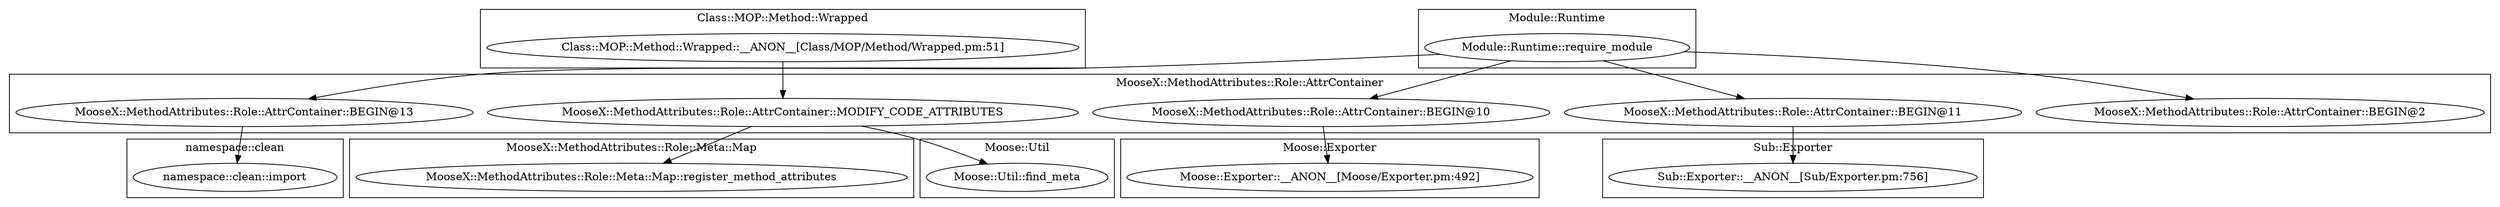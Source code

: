 digraph {
graph [overlap=false]
subgraph cluster_MooseX_MethodAttributes_Role_AttrContainer {
	label="MooseX::MethodAttributes::Role::AttrContainer";
	"MooseX::MethodAttributes::Role::AttrContainer::BEGIN@13";
	"MooseX::MethodAttributes::Role::AttrContainer::MODIFY_CODE_ATTRIBUTES";
	"MooseX::MethodAttributes::Role::AttrContainer::BEGIN@10";
	"MooseX::MethodAttributes::Role::AttrContainer::BEGIN@11";
	"MooseX::MethodAttributes::Role::AttrContainer::BEGIN@2";
}
subgraph cluster_MooseX_MethodAttributes_Role_Meta_Map {
	label="MooseX::MethodAttributes::Role::Meta::Map";
	"MooseX::MethodAttributes::Role::Meta::Map::register_method_attributes";
}
subgraph cluster_namespace_clean {
	label="namespace::clean";
	"namespace::clean::import";
}
subgraph cluster_Class_MOP_Method_Wrapped {
	label="Class::MOP::Method::Wrapped";
	"Class::MOP::Method::Wrapped::__ANON__[Class/MOP/Method/Wrapped.pm:51]";
}
subgraph cluster_Module_Runtime {
	label="Module::Runtime";
	"Module::Runtime::require_module";
}
subgraph cluster_Moose_Exporter {
	label="Moose::Exporter";
	"Moose::Exporter::__ANON__[Moose/Exporter.pm:492]";
}
subgraph cluster_Sub_Exporter {
	label="Sub::Exporter";
	"Sub::Exporter::__ANON__[Sub/Exporter.pm:756]";
}
subgraph cluster_Moose_Util {
	label="Moose::Util";
	"Moose::Util::find_meta";
}
"Module::Runtime::require_module" -> "MooseX::MethodAttributes::Role::AttrContainer::BEGIN@10";
"Class::MOP::Method::Wrapped::__ANON__[Class/MOP/Method/Wrapped.pm:51]" -> "MooseX::MethodAttributes::Role::AttrContainer::MODIFY_CODE_ATTRIBUTES";
"MooseX::MethodAttributes::Role::AttrContainer::BEGIN@11" -> "Sub::Exporter::__ANON__[Sub/Exporter.pm:756]";
"MooseX::MethodAttributes::Role::AttrContainer::BEGIN@13" -> "namespace::clean::import";
"Module::Runtime::require_module" -> "MooseX::MethodAttributes::Role::AttrContainer::BEGIN@13";
"MooseX::MethodAttributes::Role::AttrContainer::MODIFY_CODE_ATTRIBUTES" -> "Moose::Util::find_meta";
"MooseX::MethodAttributes::Role::AttrContainer::BEGIN@10" -> "Moose::Exporter::__ANON__[Moose/Exporter.pm:492]";
"Module::Runtime::require_module" -> "MooseX::MethodAttributes::Role::AttrContainer::BEGIN@11";
"MooseX::MethodAttributes::Role::AttrContainer::MODIFY_CODE_ATTRIBUTES" -> "MooseX::MethodAttributes::Role::Meta::Map::register_method_attributes";
"Module::Runtime::require_module" -> "MooseX::MethodAttributes::Role::AttrContainer::BEGIN@2";
}
